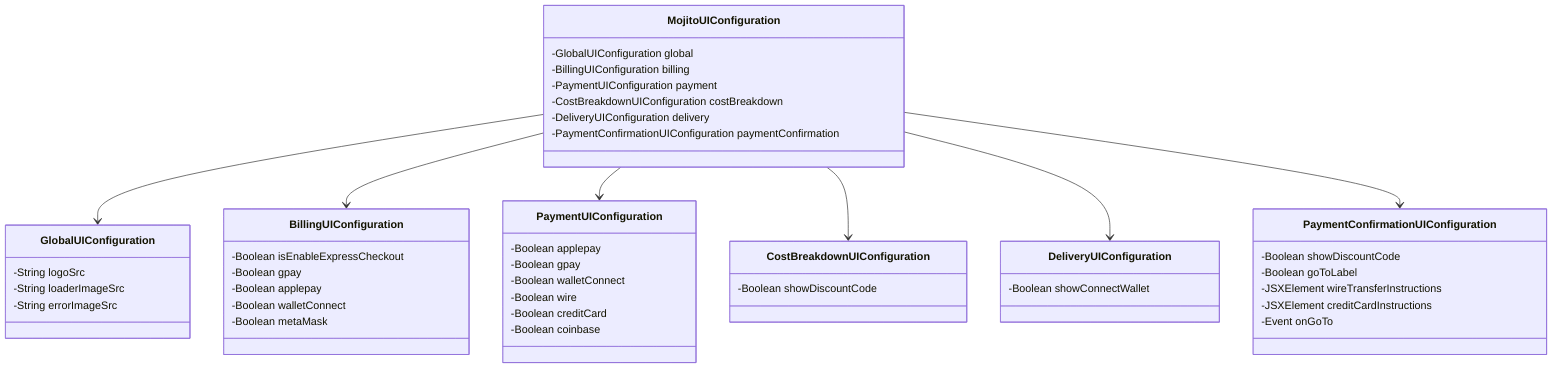 classDiagram

MojitoUIConfiguration --> GlobalUIConfiguration
MojitoUIConfiguration --> BillingUIConfiguration
MojitoUIConfiguration --> PaymentUIConfiguration
MojitoUIConfiguration --> CostBreakdownUIConfiguration
MojitoUIConfiguration --> DeliveryUIConfiguration
MojitoUIConfiguration --> PaymentConfirmationUIConfiguration

class MojitoUIConfiguration {
    -GlobalUIConfiguration global
    -BillingUIConfiguration billing
    -PaymentUIConfiguration payment
    -CostBreakdownUIConfiguration costBreakdown
    -DeliveryUIConfiguration delivery
    -PaymentConfirmationUIConfiguration paymentConfirmation
}

class GlobalUIConfiguration {
    -String logoSrc
    -String loaderImageSrc
    -String errorImageSrc
}

class BillingUIConfiguration {
    -Boolean isEnableExpressCheckout
    -Boolean gpay
    -Boolean applepay
    -Boolean walletConnect
    -Boolean metaMask
}
class PaymentUIConfiguration {
    -Boolean applepay
    -Boolean gpay
    -Boolean walletConnect
    -Boolean wire
    -Boolean creditCard
    -Boolean coinbase
}
class CostBreakdownUIConfiguration {
    -Boolean showDiscountCode
}
class PaymentConfirmationUIConfiguration {
    -Boolean showDiscountCode
    -Boolean goToLabel
    -JSXElement wireTransferInstructions
    -JSXElement creditCardInstructions
    -Event onGoTo
}

class DeliveryUIConfiguration {
    -Boolean showConnectWallet
}